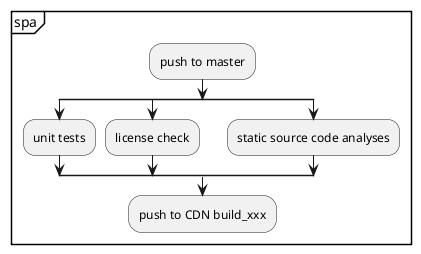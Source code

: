 @startuml

partition spa {
    :push to master;
    split
    :unit tests;
    split again
    :license check;
    split again
    :static source code analyses;
    end split
    :push to CDN build_xxx;
}

@enduml
